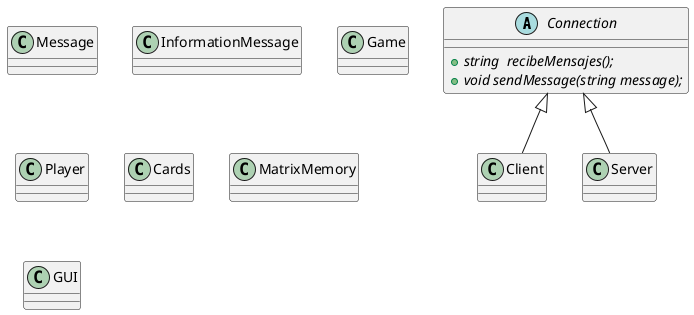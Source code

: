 @startuml
abstract class Connection{
	{abstract} + string  recibeMensajes();
	{abstract} + void sendMessage(string message);
}

class Client
class Server
class Message
class InformationMessage


class Game
class Player
class Cards
class MatrixMemory

class GUI

Connection <|-- Client
Connection <|-- Server
@enduml
